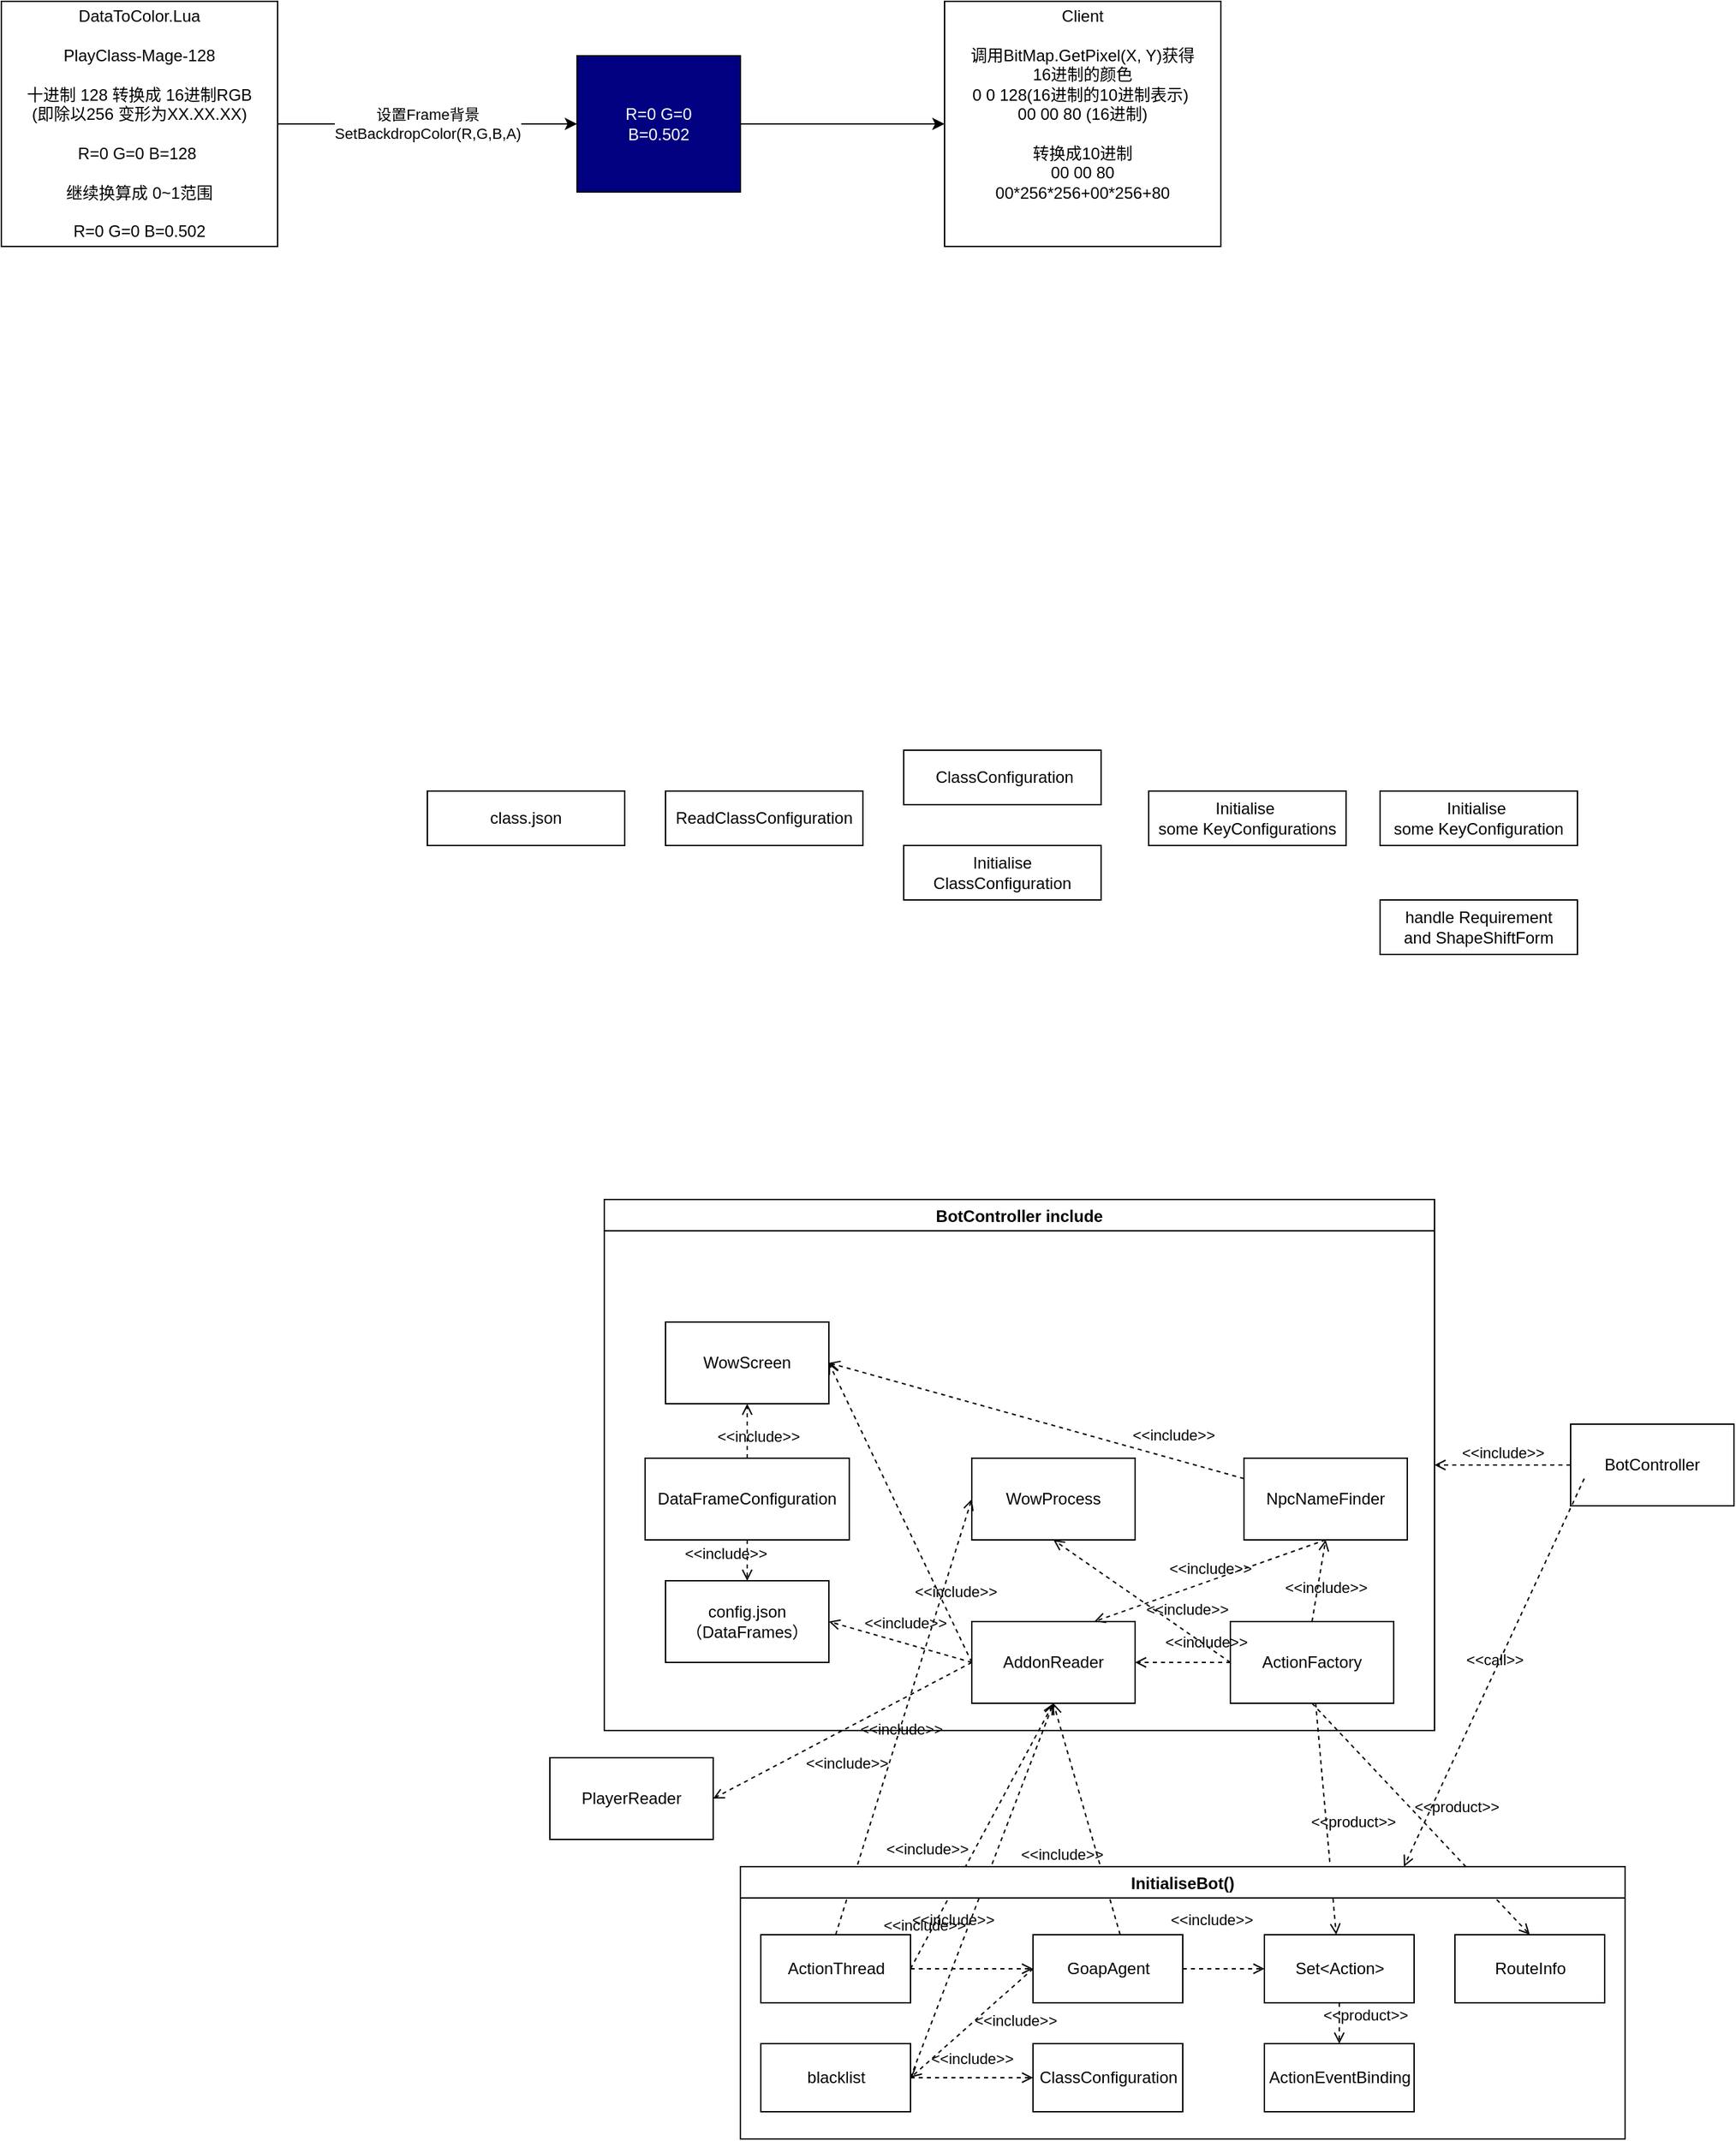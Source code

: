 <mxfile version="20.2.5" type="github">
  <diagram id="H3O-LNX6H-VDbd5dW60C" name="第 1 页">
    <mxGraphModel dx="2249" dy="1931" grid="1" gridSize="10" guides="1" tooltips="1" connect="1" arrows="1" fold="1" page="1" pageScale="1" pageWidth="827" pageHeight="1169" math="0" shadow="0">
      <root>
        <mxCell id="0" />
        <mxCell id="1" parent="0" />
        <mxCell id="WofrI5HJTd11R4k4WThL-1" value="BotController" style="rounded=0;whiteSpace=wrap;html=1;" parent="1" vertex="1">
          <mxGeometry x="620" y="115" width="120" height="60" as="geometry" />
        </mxCell>
        <mxCell id="WofrI5HJTd11R4k4WThL-14" value="PlayerReader" style="rounded=0;whiteSpace=wrap;html=1;" parent="1" vertex="1">
          <mxGeometry x="-130" y="360" width="120" height="60" as="geometry" />
        </mxCell>
        <mxCell id="WofrI5HJTd11R4k4WThL-15" value="&amp;lt;&amp;lt;include&amp;gt;&amp;gt;" style="edgeStyle=none;html=1;endArrow=open;verticalAlign=bottom;dashed=1;labelBackgroundColor=none;rounded=0;exitX=0;exitY=0.5;exitDx=0;exitDy=0;entryX=1;entryY=0.5;entryDx=0;entryDy=0;" parent="1" source="WofrI5HJTd11R4k4WThL-9" target="WofrI5HJTd11R4k4WThL-14" edge="1">
          <mxGeometry x="-0.32" y="27" width="160" relative="1" as="geometry">
            <mxPoint x="219.04" y="332.02" as="sourcePoint" />
            <mxPoint x="190" y="380" as="targetPoint" />
            <mxPoint as="offset" />
          </mxGeometry>
        </mxCell>
        <mxCell id="WofrI5HJTd11R4k4WThL-21" value="BotController include" style="swimlane;" parent="1" vertex="1">
          <mxGeometry x="-90" y="-50" width="610" height="390" as="geometry">
            <mxRectangle x="-90" y="-50" width="140" height="30" as="alternateBounds" />
          </mxGeometry>
        </mxCell>
        <mxCell id="WofrI5HJTd11R4k4WThL-2" value="WowProcess" style="rounded=0;whiteSpace=wrap;html=1;" parent="WofrI5HJTd11R4k4WThL-21" vertex="1">
          <mxGeometry x="270" y="190" width="120" height="60" as="geometry" />
        </mxCell>
        <mxCell id="WofrI5HJTd11R4k4WThL-3" value="WowScreen" style="rounded=0;whiteSpace=wrap;html=1;" parent="WofrI5HJTd11R4k4WThL-21" vertex="1">
          <mxGeometry x="45" y="90" width="120" height="60" as="geometry" />
        </mxCell>
        <mxCell id="WofrI5HJTd11R4k4WThL-4" value="NpcNameFinder" style="rounded=0;whiteSpace=wrap;html=1;" parent="WofrI5HJTd11R4k4WThL-21" vertex="1">
          <mxGeometry x="470" y="190" width="120" height="60" as="geometry" />
        </mxCell>
        <mxCell id="WofrI5HJTd11R4k4WThL-5" value="DataFrameConfiguration" style="rounded=0;whiteSpace=wrap;html=1;" parent="WofrI5HJTd11R4k4WThL-21" vertex="1">
          <mxGeometry x="30" y="190" width="150" height="60" as="geometry" />
        </mxCell>
        <mxCell id="WofrI5HJTd11R4k4WThL-6" value="&amp;lt;&amp;lt;include&amp;gt;&amp;gt;" style="edgeStyle=none;html=1;endArrow=open;verticalAlign=bottom;dashed=1;labelBackgroundColor=none;rounded=0;entryX=0.5;entryY=1;entryDx=0;entryDy=0;exitX=0.5;exitY=0;exitDx=0;exitDy=0;" parent="WofrI5HJTd11R4k4WThL-21" source="WofrI5HJTd11R4k4WThL-5" target="WofrI5HJTd11R4k4WThL-3" edge="1">
          <mxGeometry x="-0.644" y="-8" width="160" relative="1" as="geometry">
            <mxPoint x="235" y="-90" as="sourcePoint" />
            <mxPoint x="135" y="80" as="targetPoint" />
            <mxPoint as="offset" />
          </mxGeometry>
        </mxCell>
        <mxCell id="WofrI5HJTd11R4k4WThL-7" value="config.json&lt;br&gt;（DataFrames）" style="rounded=0;whiteSpace=wrap;html=1;" parent="WofrI5HJTd11R4k4WThL-21" vertex="1">
          <mxGeometry x="45" y="280" width="120" height="60" as="geometry" />
        </mxCell>
        <mxCell id="WofrI5HJTd11R4k4WThL-8" value="&amp;lt;&amp;lt;include&amp;gt;&amp;gt;" style="edgeStyle=none;html=1;endArrow=open;verticalAlign=bottom;dashed=1;labelBackgroundColor=none;rounded=0;entryX=0.5;entryY=0;entryDx=0;entryDy=0;exitX=0.5;exitY=1;exitDx=0;exitDy=0;" parent="WofrI5HJTd11R4k4WThL-21" source="WofrI5HJTd11R4k4WThL-5" target="WofrI5HJTd11R4k4WThL-7" edge="1">
          <mxGeometry x="0.288" y="-16" width="160" relative="1" as="geometry">
            <mxPoint x="340" y="-60" as="sourcePoint" />
            <mxPoint x="325" y="-100" as="targetPoint" />
            <mxPoint y="-1" as="offset" />
          </mxGeometry>
        </mxCell>
        <mxCell id="WofrI5HJTd11R4k4WThL-9" value="AddonReader" style="rounded=0;whiteSpace=wrap;html=1;" parent="WofrI5HJTd11R4k4WThL-21" vertex="1">
          <mxGeometry x="270" y="310" width="120" height="60" as="geometry" />
        </mxCell>
        <mxCell id="WofrI5HJTd11R4k4WThL-10" value="&amp;lt;&amp;lt;include&amp;gt;&amp;gt;" style="edgeStyle=none;html=1;endArrow=open;verticalAlign=bottom;dashed=1;labelBackgroundColor=none;rounded=0;exitX=0;exitY=0.5;exitDx=0;exitDy=0;entryX=1;entryY=0.5;entryDx=0;entryDy=0;" parent="WofrI5HJTd11R4k4WThL-21" source="WofrI5HJTd11R4k4WThL-9" target="WofrI5HJTd11R4k4WThL-3" edge="1">
          <mxGeometry x="-0.644" y="-8" width="160" relative="1" as="geometry">
            <mxPoint x="340" y="-60" as="sourcePoint" />
            <mxPoint x="165" y="-70" as="targetPoint" />
            <mxPoint as="offset" />
          </mxGeometry>
        </mxCell>
        <mxCell id="WofrI5HJTd11R4k4WThL-11" value="&amp;lt;&amp;lt;include&amp;gt;&amp;gt;" style="edgeStyle=none;html=1;endArrow=open;verticalAlign=bottom;dashed=1;labelBackgroundColor=none;rounded=0;entryX=1;entryY=0.5;entryDx=0;entryDy=0;exitX=0;exitY=0.5;exitDx=0;exitDy=0;" parent="WofrI5HJTd11R4k4WThL-21" source="WofrI5HJTd11R4k4WThL-9" target="WofrI5HJTd11R4k4WThL-7" edge="1">
          <mxGeometry x="-0.027" y="-6" width="160" relative="1" as="geometry">
            <mxPoint x="350" y="-50" as="sourcePoint" />
            <mxPoint x="335" y="-90" as="targetPoint" />
            <mxPoint as="offset" />
          </mxGeometry>
        </mxCell>
        <mxCell id="WofrI5HJTd11R4k4WThL-12" value="&amp;lt;&amp;lt;include&amp;gt;&amp;gt;" style="edgeStyle=none;html=1;endArrow=open;verticalAlign=bottom;dashed=1;labelBackgroundColor=none;rounded=0;entryX=1;entryY=0.5;entryDx=0;entryDy=0;exitX=0;exitY=0.25;exitDx=0;exitDy=0;" parent="WofrI5HJTd11R4k4WThL-21" source="WofrI5HJTd11R4k4WThL-4" target="WofrI5HJTd11R4k4WThL-3" edge="1">
          <mxGeometry x="-0.644" y="-8" width="160" relative="1" as="geometry">
            <mxPoint x="25" y="-30" as="sourcePoint" />
            <mxPoint x="-75" y="-130" as="targetPoint" />
            <mxPoint as="offset" />
          </mxGeometry>
        </mxCell>
        <mxCell id="WofrI5HJTd11R4k4WThL-13" value="&amp;lt;&amp;lt;include&amp;gt;&amp;gt;" style="edgeStyle=none;html=1;endArrow=open;verticalAlign=bottom;dashed=1;labelBackgroundColor=none;rounded=0;entryX=0.75;entryY=0;entryDx=0;entryDy=0;exitX=0.5;exitY=1;exitDx=0;exitDy=0;" parent="WofrI5HJTd11R4k4WThL-21" source="WofrI5HJTd11R4k4WThL-4" target="WofrI5HJTd11R4k4WThL-9" edge="1">
          <mxGeometry width="160" relative="1" as="geometry">
            <mxPoint x="125" y="-220" as="sourcePoint" />
            <mxPoint x="-105" y="-100" as="targetPoint" />
            <mxPoint as="offset" />
          </mxGeometry>
        </mxCell>
        <mxCell id="WofrI5HJTd11R4k4WThL-16" value="ActionFactory" style="rounded=0;whiteSpace=wrap;html=1;" parent="WofrI5HJTd11R4k4WThL-21" vertex="1">
          <mxGeometry x="460" y="310" width="120" height="60" as="geometry" />
        </mxCell>
        <mxCell id="WofrI5HJTd11R4k4WThL-17" value="&amp;lt;&amp;lt;include&amp;gt;&amp;gt;" style="edgeStyle=none;html=1;endArrow=open;verticalAlign=bottom;dashed=1;labelBackgroundColor=none;rounded=0;exitX=0;exitY=0.5;exitDx=0;exitDy=0;" parent="WofrI5HJTd11R4k4WThL-21" source="WofrI5HJTd11R4k4WThL-16" target="WofrI5HJTd11R4k4WThL-9" edge="1">
          <mxGeometry x="-0.443" y="-6" width="160" relative="1" as="geometry">
            <mxPoint x="205" y="40" as="sourcePoint" />
            <mxPoint x="-105" y="-100" as="targetPoint" />
            <mxPoint x="1" as="offset" />
          </mxGeometry>
        </mxCell>
        <mxCell id="WofrI5HJTd11R4k4WThL-18" value="&amp;lt;&amp;lt;include&amp;gt;&amp;gt;" style="edgeStyle=none;html=1;endArrow=open;verticalAlign=bottom;dashed=1;labelBackgroundColor=none;rounded=0;exitX=0;exitY=0.5;exitDx=0;exitDy=0;entryX=0.5;entryY=1;entryDx=0;entryDy=0;" parent="WofrI5HJTd11R4k4WThL-21" source="WofrI5HJTd11R4k4WThL-16" target="WofrI5HJTd11R4k4WThL-2" edge="1">
          <mxGeometry x="-0.443" y="-6" width="160" relative="1" as="geometry">
            <mxPoint x="235" y="-50" as="sourcePoint" />
            <mxPoint x="65" y="40" as="targetPoint" />
            <mxPoint x="1" as="offset" />
          </mxGeometry>
        </mxCell>
        <mxCell id="WofrI5HJTd11R4k4WThL-19" value="&amp;lt;&amp;lt;include&amp;gt;&amp;gt;" style="edgeStyle=none;html=1;endArrow=open;verticalAlign=bottom;dashed=1;labelBackgroundColor=none;rounded=0;entryX=0.5;entryY=1;entryDx=0;entryDy=0;exitX=0.5;exitY=0;exitDx=0;exitDy=0;" parent="WofrI5HJTd11R4k4WThL-21" source="WofrI5HJTd11R4k4WThL-16" target="WofrI5HJTd11R4k4WThL-4" edge="1">
          <mxGeometry x="-0.443" y="-6" width="160" relative="1" as="geometry">
            <mxPoint x="380" y="270" as="sourcePoint" />
            <mxPoint x="-75" y="-220" as="targetPoint" />
            <mxPoint x="1" as="offset" />
          </mxGeometry>
        </mxCell>
        <mxCell id="WofrI5HJTd11R4k4WThL-22" value="&amp;lt;&amp;lt;include&amp;gt;&amp;gt;" style="edgeStyle=none;html=1;endArrow=open;verticalAlign=bottom;dashed=1;labelBackgroundColor=none;rounded=0;entryX=1;entryY=0.5;entryDx=0;entryDy=0;exitX=0;exitY=0.5;exitDx=0;exitDy=0;" parent="1" source="WofrI5HJTd11R4k4WThL-1" target="WofrI5HJTd11R4k4WThL-21" edge="1">
          <mxGeometry width="160" relative="1" as="geometry">
            <mxPoint x="450" y="210" as="sourcePoint" />
            <mxPoint x="280" y="270" as="targetPoint" />
            <mxPoint as="offset" />
          </mxGeometry>
        </mxCell>
        <mxCell id="WofrI5HJTd11R4k4WThL-31" value="&amp;lt;&amp;lt;include&amp;gt;&amp;gt;" style="edgeStyle=none;html=1;endArrow=open;verticalAlign=bottom;dashed=1;labelBackgroundColor=none;rounded=0;exitX=1;exitY=0.5;exitDx=0;exitDy=0;entryX=0.5;entryY=1;entryDx=0;entryDy=0;" parent="1" source="WofrI5HJTd11R4k4WThL-28" target="WofrI5HJTd11R4k4WThL-9" edge="1">
          <mxGeometry x="-0.32" y="27" width="160" relative="1" as="geometry">
            <mxPoint x="190" y="300" as="sourcePoint" />
            <mxPoint x="90" y="400" as="targetPoint" />
            <mxPoint as="offset" />
          </mxGeometry>
        </mxCell>
        <mxCell id="WofrI5HJTd11R4k4WThL-33" value="&amp;lt;&amp;lt;product&amp;gt;&amp;gt;" style="edgeStyle=none;html=1;endArrow=open;verticalAlign=bottom;dashed=1;labelBackgroundColor=none;rounded=0;" parent="1" source="WofrI5HJTd11R4k4WThL-16" target="WofrI5HJTd11R4k4WThL-25" edge="1">
          <mxGeometry x="0.151" y="19" width="160" relative="1" as="geometry">
            <mxPoint x="210" y="320" as="sourcePoint" />
            <mxPoint x="330" y="430" as="targetPoint" />
            <mxPoint as="offset" />
          </mxGeometry>
        </mxCell>
        <mxCell id="WofrI5HJTd11R4k4WThL-34" value="&amp;lt;&amp;lt;product&amp;gt;&amp;gt;" style="edgeStyle=none;html=1;endArrow=open;verticalAlign=bottom;dashed=1;labelBackgroundColor=none;rounded=0;exitX=0.5;exitY=1;exitDx=0;exitDy=0;entryX=0.5;entryY=0;entryDx=0;entryDy=0;" parent="1" source="WofrI5HJTd11R4k4WThL-16" target="WofrI5HJTd11R4k4WThL-26" edge="1">
          <mxGeometry x="0.151" y="19" width="160" relative="1" as="geometry">
            <mxPoint x="446.96" y="328.98" as="sourcePoint" />
            <mxPoint x="453.268" y="420" as="targetPoint" />
            <mxPoint as="offset" />
          </mxGeometry>
        </mxCell>
        <mxCell id="WofrI5HJTd11R4k4WThL-35" value="&amp;lt;&amp;lt;include&amp;gt;&amp;gt;" style="edgeStyle=none;html=1;endArrow=open;verticalAlign=bottom;dashed=1;labelBackgroundColor=none;rounded=0;exitX=0.582;exitY=0;exitDx=0;exitDy=0;entryX=0.5;entryY=1;entryDx=0;entryDy=0;exitPerimeter=0;" parent="1" source="WofrI5HJTd11R4k4WThL-27" target="WofrI5HJTd11R4k4WThL-9" edge="1">
          <mxGeometry x="-0.32" y="27" width="160" relative="1" as="geometry">
            <mxPoint x="140" y="495" as="sourcePoint" />
            <mxPoint x="250" y="330" as="targetPoint" />
            <mxPoint as="offset" />
          </mxGeometry>
        </mxCell>
        <mxCell id="WofrI5HJTd11R4k4WThL-38" value="&amp;lt;&amp;lt;include&amp;gt;&amp;gt;" style="edgeStyle=none;html=1;endArrow=open;verticalAlign=bottom;dashed=1;labelBackgroundColor=none;rounded=0;exitX=1;exitY=0.5;exitDx=0;exitDy=0;entryX=0.5;entryY=1;entryDx=0;entryDy=0;" parent="1" source="WofrI5HJTd11R4k4WThL-29" target="WofrI5HJTd11R4k4WThL-9" edge="1">
          <mxGeometry x="-0.32" y="27" width="160" relative="1" as="geometry">
            <mxPoint x="295" y="420" as="sourcePoint" />
            <mxPoint x="420" y="340" as="targetPoint" />
            <mxPoint as="offset" />
          </mxGeometry>
        </mxCell>
        <mxCell id="WofrI5HJTd11R4k4WThL-40" value="&amp;lt;&amp;lt;include&amp;gt;&amp;gt;" style="edgeStyle=none;html=1;endArrow=open;verticalAlign=bottom;dashed=1;labelBackgroundColor=none;rounded=0;exitX=0.5;exitY=0;exitDx=0;exitDy=0;entryX=0;entryY=0.5;entryDx=0;entryDy=0;" parent="1" source="WofrI5HJTd11R4k4WThL-29" target="WofrI5HJTd11R4k4WThL-2" edge="1">
          <mxGeometry x="-0.32" y="27" width="160" relative="1" as="geometry">
            <mxPoint x="315" y="440" as="sourcePoint" />
            <mxPoint x="440" y="360" as="targetPoint" />
            <mxPoint as="offset" />
          </mxGeometry>
        </mxCell>
        <mxCell id="WofrI5HJTd11R4k4WThL-42" value="InitialiseBot()" style="swimlane;" parent="1" vertex="1">
          <mxGeometry x="10" y="440" width="650" height="200" as="geometry">
            <mxRectangle x="10" y="440" width="120" height="30" as="alternateBounds" />
          </mxGeometry>
        </mxCell>
        <mxCell id="WofrI5HJTd11R4k4WThL-24" value="ClassConfiguration" style="html=1;" parent="WofrI5HJTd11R4k4WThL-42" vertex="1">
          <mxGeometry x="215" y="130" width="110" height="50" as="geometry" />
        </mxCell>
        <mxCell id="WofrI5HJTd11R4k4WThL-25" value="Set&amp;lt;Action&amp;gt;" style="html=1;" parent="WofrI5HJTd11R4k4WThL-42" vertex="1">
          <mxGeometry x="385" y="50" width="110" height="50" as="geometry" />
        </mxCell>
        <mxCell id="WofrI5HJTd11R4k4WThL-26" value="RouteInfo" style="html=1;" parent="WofrI5HJTd11R4k4WThL-42" vertex="1">
          <mxGeometry x="525" y="50" width="110" height="50" as="geometry" />
        </mxCell>
        <mxCell id="WofrI5HJTd11R4k4WThL-27" value="GoapAgent" style="html=1;" parent="WofrI5HJTd11R4k4WThL-42" vertex="1">
          <mxGeometry x="215" y="50" width="110" height="50" as="geometry" />
        </mxCell>
        <mxCell id="WofrI5HJTd11R4k4WThL-28" value="blacklist" style="html=1;" parent="WofrI5HJTd11R4k4WThL-42" vertex="1">
          <mxGeometry x="15" y="130" width="110" height="50" as="geometry" />
        </mxCell>
        <mxCell id="WofrI5HJTd11R4k4WThL-29" value="ActionThread" style="html=1;" parent="WofrI5HJTd11R4k4WThL-42" vertex="1">
          <mxGeometry x="15" y="50" width="110" height="50" as="geometry" />
        </mxCell>
        <mxCell id="WofrI5HJTd11R4k4WThL-30" value="ActionEventBinding" style="html=1;" parent="WofrI5HJTd11R4k4WThL-42" vertex="1">
          <mxGeometry x="385" y="130" width="110" height="50" as="geometry" />
        </mxCell>
        <mxCell id="WofrI5HJTd11R4k4WThL-32" value="&amp;lt;&amp;lt;include&amp;gt;&amp;gt;" style="edgeStyle=none;html=1;endArrow=open;verticalAlign=bottom;dashed=1;labelBackgroundColor=none;rounded=0;entryX=0;entryY=0.5;entryDx=0;entryDy=0;" parent="WofrI5HJTd11R4k4WThL-42" source="WofrI5HJTd11R4k4WThL-28" target="WofrI5HJTd11R4k4WThL-24" edge="1">
          <mxGeometry y="5" width="160" relative="1" as="geometry">
            <mxPoint x="195" y="-90" as="sourcePoint" />
            <mxPoint x="95" y="10" as="targetPoint" />
            <mxPoint as="offset" />
          </mxGeometry>
        </mxCell>
        <mxCell id="WofrI5HJTd11R4k4WThL-36" value="&amp;lt;&amp;lt;include&amp;gt;&amp;gt;" style="edgeStyle=none;html=1;endArrow=open;verticalAlign=bottom;dashed=1;labelBackgroundColor=none;rounded=0;entryX=1;entryY=0.5;entryDx=0;entryDy=0;exitX=0;exitY=0.5;exitDx=0;exitDy=0;" parent="WofrI5HJTd11R4k4WThL-42" source="WofrI5HJTd11R4k4WThL-27" target="WofrI5HJTd11R4k4WThL-28" edge="1">
          <mxGeometry x="-0.32" y="27" width="160" relative="1" as="geometry">
            <mxPoint x="280" y="10" as="sourcePoint" />
            <mxPoint x="405" y="-70" as="targetPoint" />
            <mxPoint as="offset" />
          </mxGeometry>
        </mxCell>
        <mxCell id="WofrI5HJTd11R4k4WThL-37" value="&amp;lt;&amp;lt;include&amp;gt;&amp;gt;" style="edgeStyle=none;html=1;endArrow=open;verticalAlign=bottom;dashed=1;labelBackgroundColor=none;rounded=0;exitX=1;exitY=0.5;exitDx=0;exitDy=0;entryX=0;entryY=0.5;entryDx=0;entryDy=0;" parent="WofrI5HJTd11R4k4WThL-42" source="WofrI5HJTd11R4k4WThL-27" target="WofrI5HJTd11R4k4WThL-25" edge="1">
          <mxGeometry x="-0.32" y="27" width="160" relative="1" as="geometry">
            <mxPoint x="280" y="10" as="sourcePoint" />
            <mxPoint x="405" y="-70" as="targetPoint" />
            <mxPoint as="offset" />
          </mxGeometry>
        </mxCell>
        <mxCell id="WofrI5HJTd11R4k4WThL-39" value="&amp;lt;&amp;lt;include&amp;gt;&amp;gt;" style="edgeStyle=none;html=1;endArrow=open;verticalAlign=bottom;dashed=1;labelBackgroundColor=none;rounded=0;exitX=1;exitY=0.5;exitDx=0;exitDy=0;entryX=0;entryY=0.5;entryDx=0;entryDy=0;" parent="WofrI5HJTd11R4k4WThL-42" source="WofrI5HJTd11R4k4WThL-29" target="WofrI5HJTd11R4k4WThL-27" edge="1">
          <mxGeometry x="-0.32" y="27" width="160" relative="1" as="geometry">
            <mxPoint x="300" y="30" as="sourcePoint" />
            <mxPoint x="425" y="-50" as="targetPoint" />
            <mxPoint as="offset" />
          </mxGeometry>
        </mxCell>
        <mxCell id="WofrI5HJTd11R4k4WThL-41" value="&amp;lt;&amp;lt;product&amp;gt;&amp;gt;" style="edgeStyle=none;html=1;endArrow=open;verticalAlign=bottom;dashed=1;labelBackgroundColor=none;rounded=0;exitX=0.5;exitY=1;exitDx=0;exitDy=0;" parent="WofrI5HJTd11R4k4WThL-42" source="WofrI5HJTd11R4k4WThL-25" target="WofrI5HJTd11R4k4WThL-30" edge="1">
          <mxGeometry x="0.151" y="19" width="160" relative="1" as="geometry">
            <mxPoint x="438.103" y="-70" as="sourcePoint" />
            <mxPoint x="447.414" y="20" as="targetPoint" />
            <mxPoint as="offset" />
          </mxGeometry>
        </mxCell>
        <mxCell id="WofrI5HJTd11R4k4WThL-43" value="&amp;lt;&amp;lt;call&amp;gt;&amp;gt;" style="edgeStyle=none;html=1;endArrow=open;verticalAlign=bottom;dashed=1;labelBackgroundColor=none;rounded=0;entryX=0.75;entryY=0;entryDx=0;entryDy=0;exitX=0;exitY=0.5;exitDx=0;exitDy=0;" parent="1" target="WofrI5HJTd11R4k4WThL-42" edge="1">
          <mxGeometry width="160" relative="1" as="geometry">
            <mxPoint x="630" y="155" as="sourcePoint" />
            <mxPoint x="530" y="155" as="targetPoint" />
            <mxPoint as="offset" />
          </mxGeometry>
        </mxCell>
        <mxCell id="-bu_YGCzz-jSB2MVg-AY-1" value="ReadClassConfiguration" style="rounded=0;whiteSpace=wrap;html=1;" parent="1" vertex="1">
          <mxGeometry x="-45" y="-350" width="145" height="40" as="geometry" />
        </mxCell>
        <mxCell id="-bu_YGCzz-jSB2MVg-AY-2" value="class.json" style="rounded=0;whiteSpace=wrap;html=1;" parent="1" vertex="1">
          <mxGeometry x="-220" y="-350" width="145" height="40" as="geometry" />
        </mxCell>
        <mxCell id="-bu_YGCzz-jSB2MVg-AY-3" value="Initialise ClassConfiguration" style="rounded=0;whiteSpace=wrap;html=1;" parent="1" vertex="1">
          <mxGeometry x="130" y="-310" width="145" height="40" as="geometry" />
        </mxCell>
        <mxCell id="-bu_YGCzz-jSB2MVg-AY-4" value="&amp;nbsp;ClassConfiguration" style="rounded=0;whiteSpace=wrap;html=1;" parent="1" vertex="1">
          <mxGeometry x="130" y="-380" width="145" height="40" as="geometry" />
        </mxCell>
        <mxCell id="-bu_YGCzz-jSB2MVg-AY-5" value="Initialise&amp;nbsp;&lt;br&gt;some&amp;nbsp;KeyConfigurations" style="rounded=0;whiteSpace=wrap;html=1;" parent="1" vertex="1">
          <mxGeometry x="310" y="-350" width="145" height="40" as="geometry" />
        </mxCell>
        <mxCell id="-bu_YGCzz-jSB2MVg-AY-6" value="Initialise&amp;nbsp;&lt;br&gt;some&amp;nbsp;KeyConfiguration" style="rounded=0;whiteSpace=wrap;html=1;" parent="1" vertex="1">
          <mxGeometry x="480" y="-350" width="145" height="40" as="geometry" />
        </mxCell>
        <mxCell id="-bu_YGCzz-jSB2MVg-AY-7" value="handle&amp;nbsp;Requirement and&amp;nbsp;ShapeShiftForm" style="rounded=0;whiteSpace=wrap;html=1;" parent="1" vertex="1">
          <mxGeometry x="480" y="-270" width="145" height="40" as="geometry" />
        </mxCell>
        <mxCell id="4YyU58Ouzo-HZU1YEGMk-5" value="&lt;font color=&quot;#000000&quot;&gt;设置Frame背景&lt;br&gt;SetBackdropColor(R,G,B,A)&lt;/font&gt;" style="edgeStyle=orthogonalEdgeStyle;rounded=0;orthogonalLoop=1;jettySize=auto;html=1;exitX=1;exitY=0.5;exitDx=0;exitDy=0;fontColor=#FFFFFF;" edge="1" parent="1" source="4YyU58Ouzo-HZU1YEGMk-1" target="4YyU58Ouzo-HZU1YEGMk-4">
          <mxGeometry relative="1" as="geometry" />
        </mxCell>
        <mxCell id="4YyU58Ouzo-HZU1YEGMk-1" value="DataToColor.Lua&lt;br&gt;&lt;br&gt;PlayClass-Mage-128&lt;br&gt;&lt;br&gt;十进制 128 转换成 16进制RGB&lt;br&gt;(即除以256 变形为XX.XX.XX)&lt;br&gt;&lt;br&gt;R=0 G=0 B=128&amp;nbsp;&lt;br&gt;&lt;br&gt;继续换算成 0~1范围&lt;br&gt;&lt;br&gt;R=0 G=0 B=0.502" style="rounded=0;whiteSpace=wrap;html=1;" vertex="1" parent="1">
          <mxGeometry x="-533" y="-930" width="203" height="180" as="geometry" />
        </mxCell>
        <mxCell id="4YyU58Ouzo-HZU1YEGMk-8" style="edgeStyle=orthogonalEdgeStyle;rounded=0;orthogonalLoop=1;jettySize=auto;html=1;exitX=1;exitY=0.5;exitDx=0;exitDy=0;entryX=0;entryY=0.5;entryDx=0;entryDy=0;fontColor=#000000;" edge="1" parent="1" source="4YyU58Ouzo-HZU1YEGMk-4" target="4YyU58Ouzo-HZU1YEGMk-6">
          <mxGeometry relative="1" as="geometry" />
        </mxCell>
        <mxCell id="4YyU58Ouzo-HZU1YEGMk-4" value="&lt;font color=&quot;#ffffff&quot;&gt;R=0 G=0 &lt;br&gt;B=0.502&lt;/font&gt;" style="rounded=0;whiteSpace=wrap;html=1;fillColor=#000080;" vertex="1" parent="1">
          <mxGeometry x="-110" y="-890" width="120" height="100" as="geometry" />
        </mxCell>
        <mxCell id="4YyU58Ouzo-HZU1YEGMk-6" value="Client&lt;br&gt;&lt;br&gt;调用BitMap.GetPixel(X, Y)获得&lt;br&gt;16进制的颜色&lt;br&gt;0 0 128(16进制的10进制表示)&amp;nbsp;&lt;br&gt;00 00 80 (16进制)&lt;br&gt;&lt;br&gt;转换成10进制&lt;br&gt;00 00 80&lt;br&gt;00*256*256+00*256+80&lt;br&gt;&lt;div style=&quot;text-align: center;&quot;&gt;&lt;span style=&quot;color: rgba(0, 0, 0, 0); font-family: monospace; font-size: 0px; text-align: start; background-color: initial;&quot;&gt;16%3CmxGraphModel%3E%3Croot%3E%3CmxCell%20id%3D%220%22%2F%3E%3CmxCell%20id%3D%221%22%20parent%3D%220%22%2F%3E%3CmxCell%20id%3D%222%22%20value%3D%22DataToColor.Lua%26lt%3Bbr%26gt%3B%26lt%3Bbr%26gt%3BPlayClass-Mage-128%26lt%3Bbr%26gt%3B%26lt%3Bbr%26gt%3B%E5%8D%81%E8%BF%9B%E5%88%B6%20128%20%E8%BD%AC%E6%8D%A2%E6%88%90%20256%E8%BF%9B%E5%88%B6RGB%26lt%3Bbr%26gt%3B%26lt%3Bbr%26gt%3BR%3D0%20G%3D0%20B%3D128%26amp%3Bnbsp%3B%26lt%3Bbr%26gt%3B%26lt%3Bbr%26gt%3B%E7%BB%A7%E7%BB%AD%E6%8D%A2%E7%AE%97%E6%88%90%200~1%E8%8C%83%E5%9B%B4%26lt%3Bbr%26gt%3B%26lt%3Bbr%26gt%3BR%3D0%20G%3D0%20B%3D0.502%26lt%3Bbr%26gt%3B%22%20style%3D%22rounded%3D0%3BwhiteSpace%3Dwrap%3Bhtml%3D1%3B%22%20vertex%3D%221%22%20parent%3D%221%22%3E%3CmxGeometry%20x%3D%22-533%22%20y%3D%22-930%22%20width%3D%22203%22%20height%3D%22180%22%20as%3D%22geometry%22%2F%3E%3C%2FmxCell%3E%3C%2Froot%3E%3C%2FmxGraphModel%3E&lt;/span&gt;&lt;/div&gt;&lt;div style=&quot;text-align: center;&quot;&gt;&lt;span style=&quot;color: rgba(0, 0, 0, 0); font-family: monospace; font-size: 0px; text-align: start; background-color: initial;&quot;&gt;&lt;br&gt;&lt;/span&gt;&lt;/div&gt;" style="rounded=0;whiteSpace=wrap;html=1;" vertex="1" parent="1">
          <mxGeometry x="160" y="-930" width="203" height="180" as="geometry" />
        </mxCell>
      </root>
    </mxGraphModel>
  </diagram>
</mxfile>
